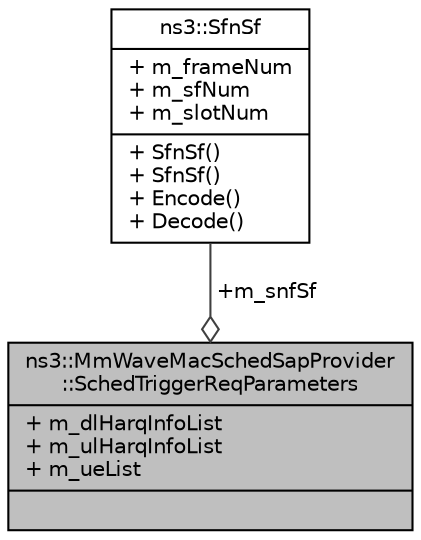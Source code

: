 digraph "ns3::MmWaveMacSchedSapProvider::SchedTriggerReqParameters"
{
  edge [fontname="Helvetica",fontsize="10",labelfontname="Helvetica",labelfontsize="10"];
  node [fontname="Helvetica",fontsize="10",shape=record];
  Node1 [label="{ns3::MmWaveMacSchedSapProvider\l::SchedTriggerReqParameters\n|+ m_dlHarqInfoList\l+ m_ulHarqInfoList\l+ m_ueList\l|}",height=0.2,width=0.4,color="black", fillcolor="grey75", style="filled", fontcolor="black"];
  Node2 -> Node1 [color="grey25",fontsize="10",style="solid",label=" +m_snfSf" ,arrowhead="odiamond"];
  Node2 [label="{ns3::SfnSf\n|+ m_frameNum\l+ m_sfNum\l+ m_slotNum\l|+ SfnSf()\l+ SfnSf()\l+ Encode()\l+ Decode()\l}",height=0.2,width=0.4,color="black", fillcolor="white", style="filled",URL="$d6/d81/structns3_1_1SfnSf.html"];
}
